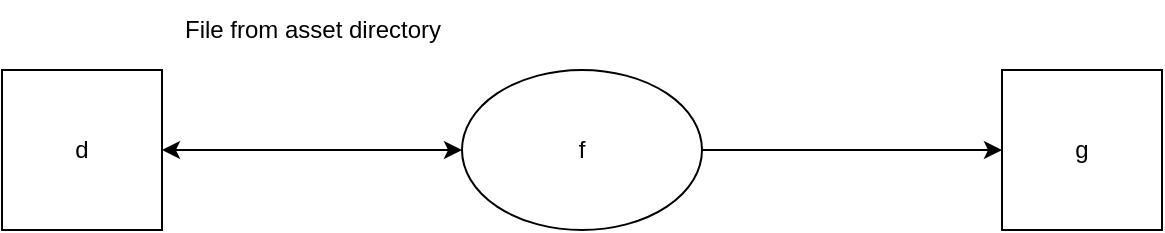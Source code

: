 <mxfile>
    <diagram id="sWgCjdYztQFh1ezxrF-R" name="Page-1">
        <mxGraphModel dx="652" dy="480" grid="1" gridSize="10" guides="1" tooltips="1" connect="1" arrows="1" fold="1" page="1" pageScale="1" pageWidth="827" pageHeight="1169" math="0" shadow="0">
            <root>
                <mxCell id="0"/>
                <mxCell id="1" parent="0"/>
                <mxCell id="2" value="d" style="whiteSpace=wrap;html=1;aspect=fixed;" parent="1" vertex="1">
                    <mxGeometry x="80" y="60" width="80" height="80" as="geometry"/>
                </mxCell>
                <mxCell id="3" value="" style="endArrow=classic;startArrow=classic;html=1;exitX=1;exitY=0.5;exitDx=0;exitDy=0;entryX=0;entryY=0.5;entryDx=0;entryDy=0;" parent="1" source="2" target="4" edge="1">
                    <mxGeometry width="50" height="50" relative="1" as="geometry">
                        <mxPoint x="320" y="160" as="sourcePoint"/>
                        <mxPoint x="380" y="140" as="targetPoint"/>
                    </mxGeometry>
                </mxCell>
                <mxCell id="_qDx2sLIJq7Mwld7TUjB-5" style="edgeStyle=none;html=1;exitX=1;exitY=0.5;exitDx=0;exitDy=0;entryX=0;entryY=0.5;entryDx=0;entryDy=0;" parent="1" source="4" target="_qDx2sLIJq7Mwld7TUjB-4" edge="1">
                    <mxGeometry relative="1" as="geometry"/>
                </mxCell>
                <mxCell id="4" value="f" style="ellipse;whiteSpace=wrap;html=1;" parent="1" vertex="1">
                    <mxGeometry x="310" y="60" width="120" height="80" as="geometry"/>
                </mxCell>
                <mxCell id="_qDx2sLIJq7Mwld7TUjB-4" value="g" style="whiteSpace=wrap;html=1;aspect=fixed;" parent="1" vertex="1">
                    <mxGeometry x="580" y="60" width="80" height="80" as="geometry"/>
                </mxCell>
                <mxCell id="5" value="File from asset directory" style="text;html=1;align=center;verticalAlign=middle;resizable=0;points=[];autosize=1;strokeColor=none;fillColor=none;" vertex="1" parent="1">
                    <mxGeometry x="160" y="25" width="150" height="30" as="geometry"/>
                </mxCell>
            </root>
        </mxGraphModel>
    </diagram>
</mxfile>

